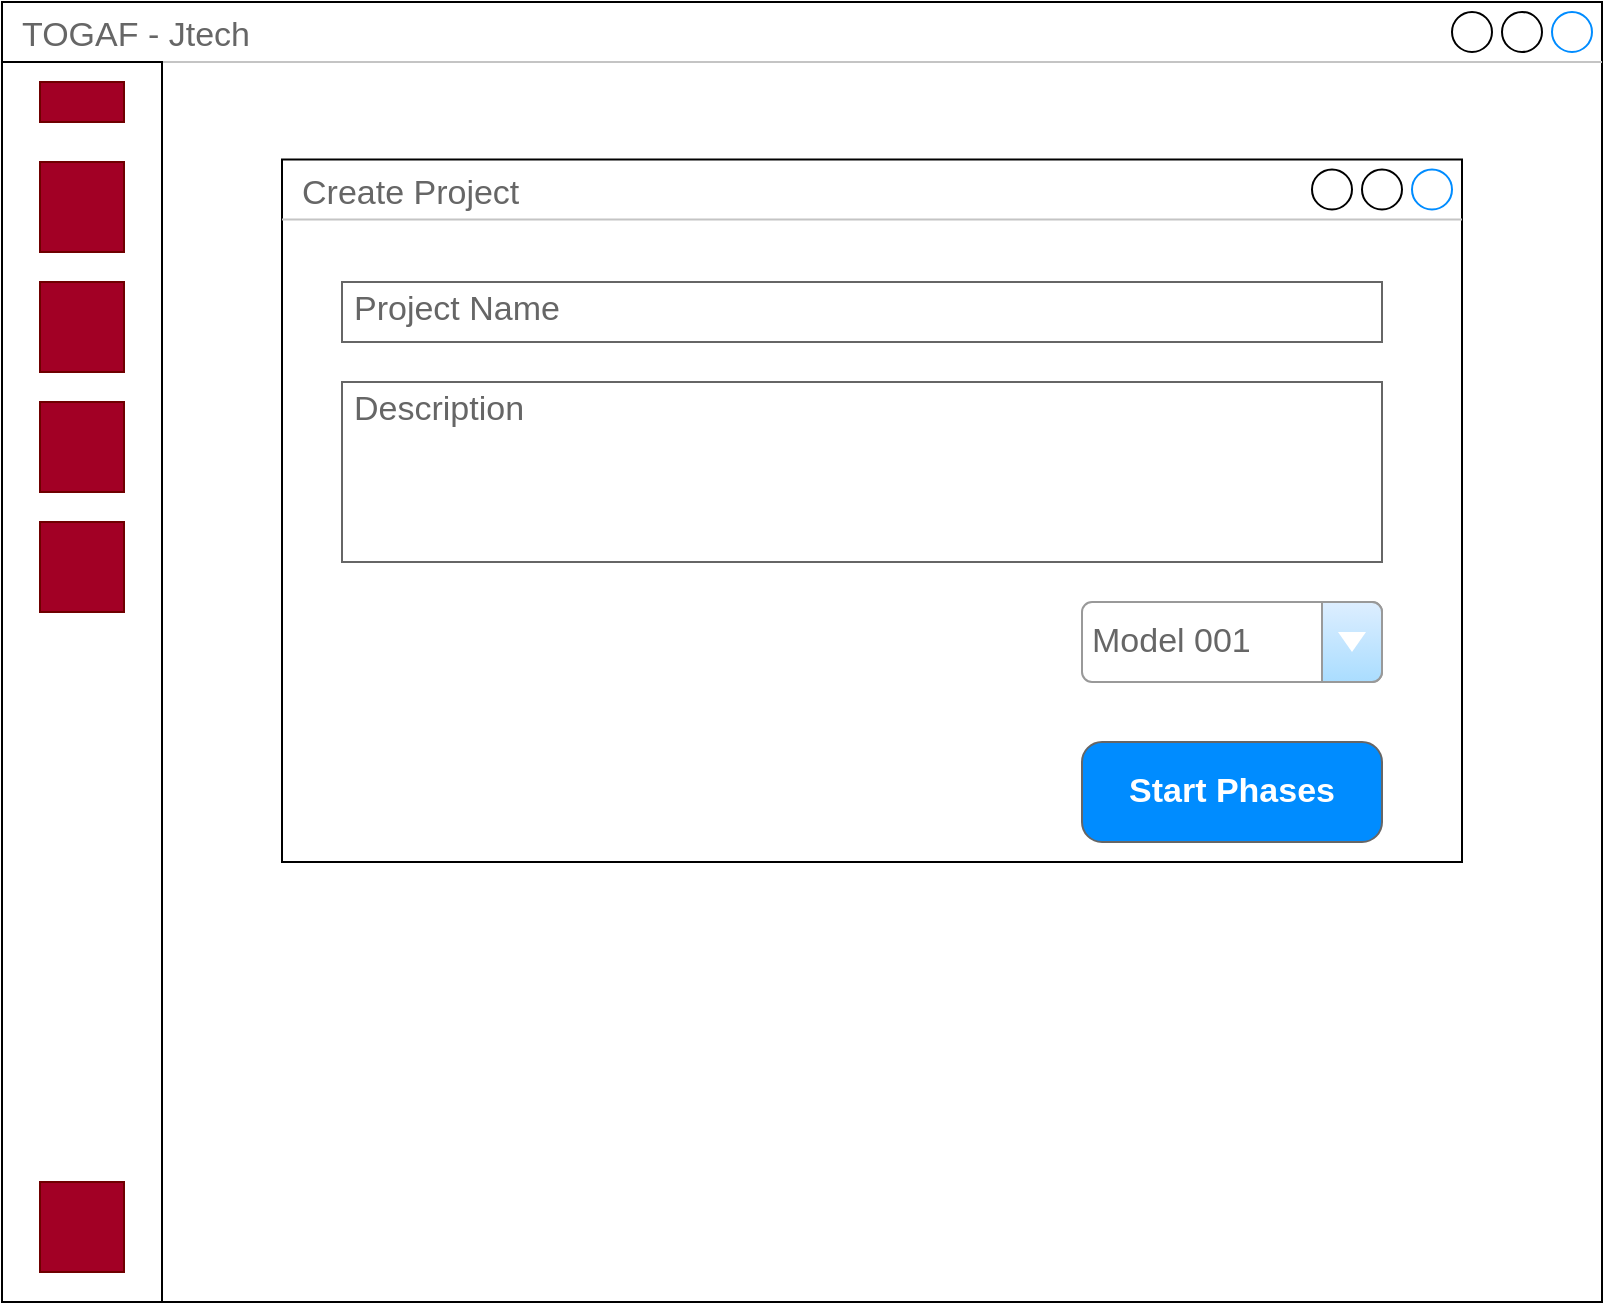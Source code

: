 <mxfile>
    <diagram id="1WUF9ixDnFJiTec8_LQS" name="Create Project">
        <mxGraphModel dx="1611" dy="769" grid="1" gridSize="10" guides="1" tooltips="1" connect="1" arrows="1" fold="1" page="1" pageScale="1" pageWidth="850" pageHeight="1100" math="0" shadow="0">
            <root>
                <mxCell id="0"/>
                <mxCell id="1" parent="0"/>
                <mxCell id="5" value="TOGAF - Jtech" style="strokeWidth=1;shadow=0;dashed=0;align=center;html=1;shape=mxgraph.mockup.containers.window;align=left;verticalAlign=top;spacingLeft=8;strokeColor2=#008cff;strokeColor3=#c4c4c4;fontColor=#666666;mainText=;fontSize=17;labelBackgroundColor=none;" vertex="1" parent="1">
                    <mxGeometry x="30" y="30" width="800" height="650" as="geometry"/>
                </mxCell>
                <mxCell id="6" value="" style="rounded=0;whiteSpace=wrap;html=1;" vertex="1" parent="1">
                    <mxGeometry x="30" y="60" width="80" height="620" as="geometry"/>
                </mxCell>
                <mxCell id="7" value="" style="rounded=0;whiteSpace=wrap;html=1;fillColor=#a20025;fontColor=#ffffff;strokeColor=#6F0000;" vertex="1" parent="1">
                    <mxGeometry x="49" y="620" width="42" height="45" as="geometry"/>
                </mxCell>
                <mxCell id="8" value="" style="rounded=0;whiteSpace=wrap;html=1;fillColor=#a20025;fontColor=#ffffff;strokeColor=#6F0000;" vertex="1" parent="1">
                    <mxGeometry x="49" y="70" width="42" height="20" as="geometry"/>
                </mxCell>
                <mxCell id="9" value="" style="rounded=0;whiteSpace=wrap;html=1;fillColor=#a20025;fontColor=#ffffff;strokeColor=#6F0000;" vertex="1" parent="1">
                    <mxGeometry x="49" y="110" width="42" height="45" as="geometry"/>
                </mxCell>
                <mxCell id="10" value="" style="rounded=0;whiteSpace=wrap;html=1;fillColor=#a20025;fontColor=#ffffff;strokeColor=#6F0000;" vertex="1" parent="1">
                    <mxGeometry x="49" y="170" width="42" height="45" as="geometry"/>
                </mxCell>
                <mxCell id="11" value="" style="rounded=0;whiteSpace=wrap;html=1;fillColor=#a20025;fontColor=#ffffff;strokeColor=#6F0000;" vertex="1" parent="1">
                    <mxGeometry x="49" y="290" width="42" height="45" as="geometry"/>
                </mxCell>
                <mxCell id="12" value="" style="rounded=0;whiteSpace=wrap;html=1;fillColor=#a20025;fontColor=#ffffff;strokeColor=#6F0000;" vertex="1" parent="1">
                    <mxGeometry x="49" y="230" width="42" height="45" as="geometry"/>
                </mxCell>
                <mxCell id="15" value="Create Project" style="strokeWidth=1;shadow=0;dashed=0;align=center;html=1;shape=mxgraph.mockup.containers.window;align=left;verticalAlign=top;spacingLeft=8;strokeColor2=#008cff;strokeColor3=#c4c4c4;fontColor=#666666;mainText=;fontSize=17;labelBackgroundColor=none;" vertex="1" parent="1">
                    <mxGeometry x="170" y="108.75" width="590" height="351.25" as="geometry"/>
                </mxCell>
                <mxCell id="16" value="Project Name" style="strokeWidth=1;shadow=0;dashed=0;align=center;html=1;shape=mxgraph.mockup.text.textBox;fontColor=#666666;align=left;fontSize=17;spacingLeft=4;spacingTop=-3;strokeColor=#666666;mainText=" vertex="1" parent="1">
                    <mxGeometry x="200" y="170" width="520" height="30" as="geometry"/>
                </mxCell>
                <mxCell id="17" value="Description" style="strokeWidth=1;shadow=0;dashed=0;align=center;html=1;shape=mxgraph.mockup.text.textBox;fontColor=#666666;align=left;fontSize=17;spacingLeft=4;spacingTop=-3;strokeColor=#666666;mainText=;verticalAlign=top;" vertex="1" parent="1">
                    <mxGeometry x="200" y="220" width="520" height="90" as="geometry"/>
                </mxCell>
                <mxCell id="18" value="Model 001" style="strokeWidth=1;shadow=0;dashed=0;align=center;html=1;shape=mxgraph.mockup.forms.comboBox;strokeColor=#999999;fillColor=#ddeeff;align=left;fillColor2=#aaddff;mainText=;fontColor=#666666;fontSize=17;spacingLeft=3;" vertex="1" parent="1">
                    <mxGeometry x="570" y="330" width="150" height="40" as="geometry"/>
                </mxCell>
                <mxCell id="20" value="Start Phases" style="strokeWidth=1;shadow=0;dashed=0;align=center;html=1;shape=mxgraph.mockup.buttons.button;strokeColor=#666666;fontColor=#ffffff;mainText=;buttonStyle=round;fontSize=17;fontStyle=1;fillColor=#008cff;whiteSpace=wrap;" vertex="1" parent="1">
                    <mxGeometry x="570" y="400" width="150" height="50" as="geometry"/>
                </mxCell>
            </root>
        </mxGraphModel>
    </diagram>
    <diagram name="Create Model" id="Lv1Tq3uPvHE0QUjVrc5T">
        <mxGraphModel dx="1611" dy="769" grid="1" gridSize="10" guides="1" tooltips="1" connect="1" arrows="1" fold="1" page="1" pageScale="1" pageWidth="850" pageHeight="1100" math="0" shadow="0">
            <root>
                <mxCell id="na6Vlesm24I0Ct-U39-_-0"/>
                <mxCell id="na6Vlesm24I0Ct-U39-_-1" parent="na6Vlesm24I0Ct-U39-_-0"/>
                <mxCell id="na6Vlesm24I0Ct-U39-_-2" value="TOGAF - Jtech" style="strokeWidth=1;shadow=0;dashed=0;align=center;html=1;shape=mxgraph.mockup.containers.window;align=left;verticalAlign=top;spacingLeft=8;strokeColor2=#008cff;strokeColor3=#c4c4c4;fontColor=#666666;mainText=;fontSize=17;labelBackgroundColor=none;" vertex="1" parent="na6Vlesm24I0Ct-U39-_-1">
                    <mxGeometry x="30" y="30" width="800" height="650" as="geometry"/>
                </mxCell>
                <mxCell id="na6Vlesm24I0Ct-U39-_-3" value="" style="rounded=0;whiteSpace=wrap;html=1;" vertex="1" parent="na6Vlesm24I0Ct-U39-_-1">
                    <mxGeometry x="30" y="60" width="80" height="620" as="geometry"/>
                </mxCell>
                <mxCell id="na6Vlesm24I0Ct-U39-_-4" value="" style="rounded=0;whiteSpace=wrap;html=1;fillColor=#a20025;fontColor=#ffffff;strokeColor=#6F0000;" vertex="1" parent="na6Vlesm24I0Ct-U39-_-1">
                    <mxGeometry x="49" y="620" width="42" height="45" as="geometry"/>
                </mxCell>
                <mxCell id="na6Vlesm24I0Ct-U39-_-5" value="" style="rounded=0;whiteSpace=wrap;html=1;fillColor=#a20025;fontColor=#ffffff;strokeColor=#6F0000;" vertex="1" parent="na6Vlesm24I0Ct-U39-_-1">
                    <mxGeometry x="49" y="70" width="42" height="20" as="geometry"/>
                </mxCell>
                <mxCell id="na6Vlesm24I0Ct-U39-_-6" value="" style="rounded=0;whiteSpace=wrap;html=1;fillColor=#a20025;fontColor=#ffffff;strokeColor=#6F0000;" vertex="1" parent="na6Vlesm24I0Ct-U39-_-1">
                    <mxGeometry x="49" y="110" width="42" height="45" as="geometry"/>
                </mxCell>
                <mxCell id="na6Vlesm24I0Ct-U39-_-7" value="" style="rounded=0;whiteSpace=wrap;html=1;fillColor=#a20025;fontColor=#ffffff;strokeColor=#6F0000;" vertex="1" parent="na6Vlesm24I0Ct-U39-_-1">
                    <mxGeometry x="49" y="170" width="42" height="45" as="geometry"/>
                </mxCell>
                <mxCell id="na6Vlesm24I0Ct-U39-_-8" value="" style="rounded=0;whiteSpace=wrap;html=1;fillColor=#a20025;fontColor=#ffffff;strokeColor=#6F0000;" vertex="1" parent="na6Vlesm24I0Ct-U39-_-1">
                    <mxGeometry x="49" y="290" width="42" height="45" as="geometry"/>
                </mxCell>
                <mxCell id="na6Vlesm24I0Ct-U39-_-9" value="" style="rounded=0;whiteSpace=wrap;html=1;fillColor=#a20025;fontColor=#ffffff;strokeColor=#6F0000;" vertex="1" parent="na6Vlesm24I0Ct-U39-_-1">
                    <mxGeometry x="49" y="230" width="42" height="45" as="geometry"/>
                </mxCell>
                <mxCell id="na6Vlesm24I0Ct-U39-_-10" value="Create Model" style="strokeWidth=1;shadow=0;dashed=0;align=center;html=1;shape=mxgraph.mockup.containers.window;align=left;verticalAlign=top;spacingLeft=8;strokeColor2=#008cff;strokeColor3=#c4c4c4;fontColor=#666666;mainText=;fontSize=17;labelBackgroundColor=none;" vertex="1" parent="na6Vlesm24I0Ct-U39-_-1">
                    <mxGeometry x="170" y="108.75" width="590" height="451.25" as="geometry"/>
                </mxCell>
                <mxCell id="na6Vlesm24I0Ct-U39-_-11" value="Model Name" style="strokeWidth=1;shadow=0;dashed=0;align=center;html=1;shape=mxgraph.mockup.text.textBox;fontColor=#666666;align=left;fontSize=17;spacingLeft=4;spacingTop=-3;strokeColor=#666666;mainText=" vertex="1" parent="na6Vlesm24I0Ct-U39-_-1">
                    <mxGeometry x="200" y="170" width="520" height="30" as="geometry"/>
                </mxCell>
                <mxCell id="na6Vlesm24I0Ct-U39-_-12" value="Description" style="strokeWidth=1;shadow=0;dashed=0;align=center;html=1;shape=mxgraph.mockup.text.textBox;fontColor=#666666;align=left;fontSize=17;spacingLeft=4;spacingTop=-3;strokeColor=#666666;mainText=;verticalAlign=top;" vertex="1" parent="na6Vlesm24I0Ct-U39-_-1">
                    <mxGeometry x="200" y="220" width="520" height="90" as="geometry"/>
                </mxCell>
                <mxCell id="qDgoxrQS8slhw-objV7b-0" value="" style="strokeWidth=1;shadow=0;dashed=0;align=center;html=1;shape=mxgraph.mockup.forms.rrect;rSize=0;strokeColor=#999999;fillColor=#ffffff;recursiveResize=0;" vertex="1" parent="na6Vlesm24I0Ct-U39-_-1">
                    <mxGeometry x="200" y="335" width="520" height="125" as="geometry"/>
                </mxCell>
                <mxCell id="qDgoxrQS8slhw-objV7b-1" value="Phase A" style="strokeWidth=1;shadow=0;dashed=0;align=center;html=1;shape=mxgraph.mockup.forms.rrect;rSize=0;fillColor=#eeeeee;strokeColor=#999999;gradientColor=#cccccc;align=left;spacingLeft=4;fontSize=17;fontColor=#666666;labelPosition=right;" vertex="1" parent="qDgoxrQS8slhw-objV7b-0">
                    <mxGeometry x="8" y="7.5" width="15" height="15" as="geometry"/>
                </mxCell>
                <mxCell id="qDgoxrQS8slhw-objV7b-2" value="Phase B" style="strokeWidth=1;shadow=0;dashed=0;align=center;html=1;shape=mxgraph.mockup.forms.rrect;rSize=0;fillColor=#eeeeee;strokeColor=#999999;gradientColor=#cccccc;align=left;spacingLeft=4;fontSize=17;fontColor=#666666;labelPosition=right;" vertex="1" parent="qDgoxrQS8slhw-objV7b-0">
                    <mxGeometry x="8" y="37.5" width="15" height="15" as="geometry"/>
                </mxCell>
                <mxCell id="qDgoxrQS8slhw-objV7b-3" value="Phase C" style="strokeWidth=1;shadow=0;dashed=0;align=center;html=1;shape=mxgraph.mockup.forms.checkbox;rSize=0;resizable=0;fillColor=#aaaaaa;strokeColor=#444444;gradientColor=#666666;align=left;spacingLeft=4;fontSize=17;fontColor=#008cff;labelPosition=right;" vertex="1" parent="qDgoxrQS8slhw-objV7b-0">
                    <mxGeometry x="8" y="67.5" width="15" height="15" as="geometry"/>
                </mxCell>
                <mxCell id="qDgoxrQS8slhw-objV7b-4" value="Phase D" style="strokeWidth=1;shadow=0;dashed=0;align=center;html=1;shape=mxgraph.mockup.forms.rrect;rSize=0;fillColor=#eeeeee;strokeColor=#999999;gradientColor=#cccccc;align=left;spacingLeft=4;fontSize=17;fontColor=#666666;labelPosition=right;" vertex="1" parent="qDgoxrQS8slhw-objV7b-0">
                    <mxGeometry x="8" y="97.5" width="15" height="15" as="geometry"/>
                </mxCell>
                <mxCell id="qDgoxrQS8slhw-objV7b-5" value="Preliminar" style="strokeWidth=1;shadow=0;dashed=0;align=center;html=1;shape=mxgraph.mockup.forms.rrect;rSize=0;fillColor=#eeeeee;strokeColor=#999999;gradientColor=#cccccc;align=left;spacingLeft=4;fontSize=17;fontColor=#666666;labelPosition=right;" vertex="1" parent="na6Vlesm24I0Ct-U39-_-1">
                    <mxGeometry x="620" y="470" width="15" height="15" as="geometry"/>
                </mxCell>
                <mxCell id="qDgoxrQS8slhw-objV7b-8" value="Create" style="strokeWidth=1;shadow=0;dashed=0;align=center;html=1;shape=mxgraph.mockup.buttons.button;strokeColor=#666666;fontColor=#ffffff;mainText=;buttonStyle=round;fontSize=17;fontStyle=1;fillColor=#008cff;whiteSpace=wrap;" vertex="1" parent="na6Vlesm24I0Ct-U39-_-1">
                    <mxGeometry x="570" y="500" width="150" height="50" as="geometry"/>
                </mxCell>
            </root>
        </mxGraphModel>
    </diagram>
    <diagram name="Create Phase" id="bLbG0GPlzgdlSkuPDu8_">
        <mxGraphModel dx="1611" dy="769" grid="1" gridSize="10" guides="1" tooltips="1" connect="1" arrows="1" fold="1" page="1" pageScale="1" pageWidth="850" pageHeight="1100" math="0" shadow="0">
            <root>
                <mxCell id="L7UG-ir532uQwDd4DyLx-0"/>
                <mxCell id="L7UG-ir532uQwDd4DyLx-1" parent="L7UG-ir532uQwDd4DyLx-0"/>
                <mxCell id="L7UG-ir532uQwDd4DyLx-2" value="TOGAF - Jtech" style="strokeWidth=1;shadow=0;dashed=0;align=center;html=1;shape=mxgraph.mockup.containers.window;align=left;verticalAlign=top;spacingLeft=8;strokeColor2=#008cff;strokeColor3=#c4c4c4;fontColor=#666666;mainText=;fontSize=17;labelBackgroundColor=none;" vertex="1" parent="L7UG-ir532uQwDd4DyLx-1">
                    <mxGeometry x="30" y="30" width="800" height="650" as="geometry"/>
                </mxCell>
                <mxCell id="L7UG-ir532uQwDd4DyLx-3" value="" style="rounded=0;whiteSpace=wrap;html=1;" vertex="1" parent="L7UG-ir532uQwDd4DyLx-1">
                    <mxGeometry x="30" y="60" width="80" height="620" as="geometry"/>
                </mxCell>
                <mxCell id="L7UG-ir532uQwDd4DyLx-4" value="" style="rounded=0;whiteSpace=wrap;html=1;fillColor=#a20025;fontColor=#ffffff;strokeColor=#6F0000;" vertex="1" parent="L7UG-ir532uQwDd4DyLx-1">
                    <mxGeometry x="49" y="620" width="42" height="45" as="geometry"/>
                </mxCell>
                <mxCell id="L7UG-ir532uQwDd4DyLx-5" value="" style="rounded=0;whiteSpace=wrap;html=1;fillColor=#a20025;fontColor=#ffffff;strokeColor=#6F0000;" vertex="1" parent="L7UG-ir532uQwDd4DyLx-1">
                    <mxGeometry x="49" y="70" width="42" height="20" as="geometry"/>
                </mxCell>
                <mxCell id="L7UG-ir532uQwDd4DyLx-6" value="" style="rounded=0;whiteSpace=wrap;html=1;fillColor=#a20025;fontColor=#ffffff;strokeColor=#6F0000;" vertex="1" parent="L7UG-ir532uQwDd4DyLx-1">
                    <mxGeometry x="49" y="110" width="42" height="45" as="geometry"/>
                </mxCell>
                <mxCell id="L7UG-ir532uQwDd4DyLx-7" value="" style="rounded=0;whiteSpace=wrap;html=1;fillColor=#a20025;fontColor=#ffffff;strokeColor=#6F0000;" vertex="1" parent="L7UG-ir532uQwDd4DyLx-1">
                    <mxGeometry x="49" y="170" width="42" height="45" as="geometry"/>
                </mxCell>
                <mxCell id="L7UG-ir532uQwDd4DyLx-8" value="" style="rounded=0;whiteSpace=wrap;html=1;fillColor=#a20025;fontColor=#ffffff;strokeColor=#6F0000;" vertex="1" parent="L7UG-ir532uQwDd4DyLx-1">
                    <mxGeometry x="49" y="290" width="42" height="45" as="geometry"/>
                </mxCell>
                <mxCell id="L7UG-ir532uQwDd4DyLx-9" value="" style="rounded=0;whiteSpace=wrap;html=1;fillColor=#a20025;fontColor=#ffffff;strokeColor=#6F0000;" vertex="1" parent="L7UG-ir532uQwDd4DyLx-1">
                    <mxGeometry x="49" y="230" width="42" height="45" as="geometry"/>
                </mxCell>
                <mxCell id="L7UG-ir532uQwDd4DyLx-10" value="Create Phase" style="strokeWidth=1;shadow=0;dashed=0;align=center;html=1;shape=mxgraph.mockup.containers.window;align=left;verticalAlign=top;spacingLeft=8;strokeColor2=#008cff;strokeColor3=#c4c4c4;fontColor=#666666;mainText=;fontSize=17;labelBackgroundColor=none;" vertex="1" parent="L7UG-ir532uQwDd4DyLx-1">
                    <mxGeometry x="170" y="108.75" width="590" height="301.25" as="geometry"/>
                </mxCell>
                <mxCell id="L7UG-ir532uQwDd4DyLx-11" value="Phase Name" style="strokeWidth=1;shadow=0;dashed=0;align=center;html=1;shape=mxgraph.mockup.text.textBox;fontColor=#666666;align=left;fontSize=17;spacingLeft=4;spacingTop=-3;strokeColor=#666666;mainText=" vertex="1" parent="L7UG-ir532uQwDd4DyLx-1">
                    <mxGeometry x="200" y="170" width="520" height="30" as="geometry"/>
                </mxCell>
                <mxCell id="L7UG-ir532uQwDd4DyLx-12" value="Description" style="strokeWidth=1;shadow=0;dashed=0;align=center;html=1;shape=mxgraph.mockup.text.textBox;fontColor=#666666;align=left;fontSize=17;spacingLeft=4;spacingTop=-3;strokeColor=#666666;mainText=;verticalAlign=top;" vertex="1" parent="L7UG-ir532uQwDd4DyLx-1">
                    <mxGeometry x="200" y="220" width="520" height="90" as="geometry"/>
                </mxCell>
                <mxCell id="L7UG-ir532uQwDd4DyLx-19" value="Create" style="strokeWidth=1;shadow=0;dashed=0;align=center;html=1;shape=mxgraph.mockup.buttons.button;strokeColor=#666666;fontColor=#ffffff;mainText=;buttonStyle=round;fontSize=17;fontStyle=1;fillColor=#008cff;whiteSpace=wrap;" vertex="1" parent="L7UG-ir532uQwDd4DyLx-1">
                    <mxGeometry x="570" y="335" width="150" height="50" as="geometry"/>
                </mxCell>
            </root>
        </mxGraphModel>
    </diagram>
    <diagram name="Create User" id="DtVIi4UNR4b2G0UNiL3L">
        <mxGraphModel dx="1611" dy="769" grid="1" gridSize="10" guides="1" tooltips="1" connect="1" arrows="1" fold="1" page="1" pageScale="1" pageWidth="850" pageHeight="1100" math="0" shadow="0">
            <root>
                <mxCell id="w9v7uK6qGDFYIU3bj__4-0"/>
                <mxCell id="w9v7uK6qGDFYIU3bj__4-1" parent="w9v7uK6qGDFYIU3bj__4-0"/>
                <mxCell id="w9v7uK6qGDFYIU3bj__4-2" value="TOGAF - Jtech" style="strokeWidth=1;shadow=0;dashed=0;align=center;html=1;shape=mxgraph.mockup.containers.window;align=left;verticalAlign=top;spacingLeft=8;strokeColor2=#008cff;strokeColor3=#c4c4c4;fontColor=#666666;mainText=;fontSize=17;labelBackgroundColor=none;" vertex="1" parent="w9v7uK6qGDFYIU3bj__4-1">
                    <mxGeometry x="30" y="30" width="800" height="650" as="geometry"/>
                </mxCell>
                <mxCell id="w9v7uK6qGDFYIU3bj__4-3" value="" style="rounded=0;whiteSpace=wrap;html=1;" vertex="1" parent="w9v7uK6qGDFYIU3bj__4-1">
                    <mxGeometry x="30" y="60" width="80" height="620" as="geometry"/>
                </mxCell>
                <mxCell id="w9v7uK6qGDFYIU3bj__4-4" value="" style="rounded=0;whiteSpace=wrap;html=1;fillColor=#a20025;fontColor=#ffffff;strokeColor=#6F0000;" vertex="1" parent="w9v7uK6qGDFYIU3bj__4-1">
                    <mxGeometry x="49" y="620" width="42" height="45" as="geometry"/>
                </mxCell>
                <mxCell id="w9v7uK6qGDFYIU3bj__4-5" value="" style="rounded=0;whiteSpace=wrap;html=1;fillColor=#a20025;fontColor=#ffffff;strokeColor=#6F0000;" vertex="1" parent="w9v7uK6qGDFYIU3bj__4-1">
                    <mxGeometry x="49" y="70" width="42" height="20" as="geometry"/>
                </mxCell>
                <mxCell id="w9v7uK6qGDFYIU3bj__4-6" value="" style="rounded=0;whiteSpace=wrap;html=1;fillColor=#a20025;fontColor=#ffffff;strokeColor=#6F0000;" vertex="1" parent="w9v7uK6qGDFYIU3bj__4-1">
                    <mxGeometry x="49" y="110" width="42" height="45" as="geometry"/>
                </mxCell>
                <mxCell id="w9v7uK6qGDFYIU3bj__4-7" value="" style="rounded=0;whiteSpace=wrap;html=1;fillColor=#a20025;fontColor=#ffffff;strokeColor=#6F0000;" vertex="1" parent="w9v7uK6qGDFYIU3bj__4-1">
                    <mxGeometry x="49" y="170" width="42" height="45" as="geometry"/>
                </mxCell>
                <mxCell id="w9v7uK6qGDFYIU3bj__4-8" value="" style="rounded=0;whiteSpace=wrap;html=1;fillColor=#a20025;fontColor=#ffffff;strokeColor=#6F0000;" vertex="1" parent="w9v7uK6qGDFYIU3bj__4-1">
                    <mxGeometry x="49" y="290" width="42" height="45" as="geometry"/>
                </mxCell>
                <mxCell id="w9v7uK6qGDFYIU3bj__4-9" value="" style="rounded=0;whiteSpace=wrap;html=1;fillColor=#a20025;fontColor=#ffffff;strokeColor=#6F0000;" vertex="1" parent="w9v7uK6qGDFYIU3bj__4-1">
                    <mxGeometry x="49" y="230" width="42" height="45" as="geometry"/>
                </mxCell>
                <mxCell id="w9v7uK6qGDFYIU3bj__4-10" value="Create User" style="strokeWidth=1;shadow=0;dashed=0;align=center;html=1;shape=mxgraph.mockup.containers.window;align=left;verticalAlign=top;spacingLeft=8;strokeColor2=#008cff;strokeColor3=#c4c4c4;fontColor=#666666;mainText=;fontSize=17;labelBackgroundColor=none;" vertex="1" parent="w9v7uK6qGDFYIU3bj__4-1">
                    <mxGeometry x="170" y="108.75" width="590" height="321.25" as="geometry"/>
                </mxCell>
                <mxCell id="w9v7uK6qGDFYIU3bj__4-11" value="Username" style="strokeWidth=1;shadow=0;dashed=0;align=center;html=1;shape=mxgraph.mockup.text.textBox;fontColor=#666666;align=left;fontSize=17;spacingLeft=4;spacingTop=-3;strokeColor=#666666;mainText=" vertex="1" parent="w9v7uK6qGDFYIU3bj__4-1">
                    <mxGeometry x="200" y="170" width="520" height="30" as="geometry"/>
                </mxCell>
                <mxCell id="w9v7uK6qGDFYIU3bj__4-13" value="Create" style="strokeWidth=1;shadow=0;dashed=0;align=center;html=1;shape=mxgraph.mockup.buttons.button;strokeColor=#666666;fontColor=#ffffff;mainText=;buttonStyle=round;fontSize=17;fontStyle=1;fillColor=#008cff;whiteSpace=wrap;" vertex="1" parent="w9v7uK6qGDFYIU3bj__4-1">
                    <mxGeometry x="570" y="350" width="150" height="50" as="geometry"/>
                </mxCell>
                <mxCell id="hE4gFhjG3u23MOkpUZxr-0" value="Email" style="strokeWidth=1;shadow=0;dashed=0;align=center;html=1;shape=mxgraph.mockup.text.textBox;fontColor=#666666;align=left;fontSize=17;spacingLeft=4;spacingTop=-3;strokeColor=#666666;mainText=" vertex="1" parent="w9v7uK6qGDFYIU3bj__4-1">
                    <mxGeometry x="200" y="260" width="520" height="30" as="geometry"/>
                </mxCell>
                <mxCell id="hE4gFhjG3u23MOkpUZxr-1" value="********" style="strokeWidth=1;shadow=0;dashed=0;align=center;html=1;shape=mxgraph.mockup.forms.pwField;strokeColor=#999999;mainText=;align=left;fontColor=#666666;fontSize=17;spacingLeft=3;" vertex="1" parent="w9v7uK6qGDFYIU3bj__4-1">
                    <mxGeometry x="200" y="215" width="320" height="30" as="geometry"/>
                </mxCell>
                <mxCell id="hE4gFhjG3u23MOkpUZxr-2" value="Role - ARCHITECT" style="strokeWidth=1;shadow=0;dashed=0;align=center;html=1;shape=mxgraph.mockup.forms.comboBox;strokeColor=#999999;fillColor=#ddeeff;align=left;fillColor2=#aaddff;mainText=;fontColor=#666666;fontSize=17;spacingLeft=3;" vertex="1" parent="w9v7uK6qGDFYIU3bj__4-1">
                    <mxGeometry x="200" y="305" width="520" height="30" as="geometry"/>
                </mxCell>
            </root>
        </mxGraphModel>
    </diagram>
    <diagram name="Principal_001" id="qPxRpMOn7HUuBA4wGW9T">
        <mxGraphModel dx="1611" dy="769" grid="1" gridSize="10" guides="1" tooltips="1" connect="1" arrows="1" fold="1" page="1" pageScale="1" pageWidth="850" pageHeight="1100" math="0" shadow="0">
            <root>
                <mxCell id="MdjOOLyRF0i8J20XT-2x-0"/>
                <mxCell id="MdjOOLyRF0i8J20XT-2x-1" parent="MdjOOLyRF0i8J20XT-2x-0"/>
                <mxCell id="MdjOOLyRF0i8J20XT-2x-2" value="TOGAF - Jtech" style="strokeWidth=1;shadow=0;dashed=0;align=center;html=1;shape=mxgraph.mockup.containers.window;align=left;verticalAlign=top;spacingLeft=8;strokeColor2=#008cff;strokeColor3=#c4c4c4;fontColor=#666666;mainText=;fontSize=17;labelBackgroundColor=none;" vertex="1" parent="MdjOOLyRF0i8J20XT-2x-1">
                    <mxGeometry x="30" y="30" width="800" height="650" as="geometry"/>
                </mxCell>
                <mxCell id="MdjOOLyRF0i8J20XT-2x-3" value="" style="rounded=0;whiteSpace=wrap;html=1;" vertex="1" parent="MdjOOLyRF0i8J20XT-2x-1">
                    <mxGeometry x="30" y="60" width="80" height="620" as="geometry"/>
                </mxCell>
                <mxCell id="MdjOOLyRF0i8J20XT-2x-4" value="" style="rounded=0;whiteSpace=wrap;html=1;fillColor=#a20025;fontColor=#ffffff;strokeColor=#6F0000;" vertex="1" parent="MdjOOLyRF0i8J20XT-2x-1">
                    <mxGeometry x="49" y="620" width="42" height="45" as="geometry"/>
                </mxCell>
                <mxCell id="MdjOOLyRF0i8J20XT-2x-5" value="" style="rounded=0;whiteSpace=wrap;html=1;fillColor=#a20025;fontColor=#ffffff;strokeColor=#6F0000;" vertex="1" parent="MdjOOLyRF0i8J20XT-2x-1">
                    <mxGeometry x="49" y="70" width="42" height="20" as="geometry"/>
                </mxCell>
                <mxCell id="MdjOOLyRF0i8J20XT-2x-6" value="" style="rounded=0;whiteSpace=wrap;html=1;fillColor=#a20025;fontColor=#ffffff;strokeColor=#6F0000;" vertex="1" parent="MdjOOLyRF0i8J20XT-2x-1">
                    <mxGeometry x="49" y="110" width="42" height="45" as="geometry"/>
                </mxCell>
                <mxCell id="MdjOOLyRF0i8J20XT-2x-7" value="" style="rounded=0;whiteSpace=wrap;html=1;fillColor=#a20025;fontColor=#ffffff;strokeColor=#6F0000;" vertex="1" parent="MdjOOLyRF0i8J20XT-2x-1">
                    <mxGeometry x="49" y="170" width="42" height="45" as="geometry"/>
                </mxCell>
                <mxCell id="MdjOOLyRF0i8J20XT-2x-8" value="" style="rounded=0;whiteSpace=wrap;html=1;fillColor=#a20025;fontColor=#ffffff;strokeColor=#6F0000;" vertex="1" parent="MdjOOLyRF0i8J20XT-2x-1">
                    <mxGeometry x="49" y="290" width="42" height="45" as="geometry"/>
                </mxCell>
                <mxCell id="MdjOOLyRF0i8J20XT-2x-9" value="" style="rounded=0;whiteSpace=wrap;html=1;fillColor=#a20025;fontColor=#ffffff;strokeColor=#6F0000;" vertex="1" parent="MdjOOLyRF0i8J20XT-2x-1">
                    <mxGeometry x="49" y="230" width="42" height="45" as="geometry"/>
                </mxCell>
                <mxCell id="d3a0myzoS9eIHDnfKptv-0" value="Project 001" style="rounded=0;whiteSpace=wrap;html=1;fontSize=32;" vertex="1" parent="MdjOOLyRF0i8J20XT-2x-1">
                    <mxGeometry x="110" y="60" width="720" height="60" as="geometry"/>
                </mxCell>
                <mxCell id="d3a0myzoS9eIHDnfKptv-1" value="&amp;nbsp; Analyst: John Doe&amp;nbsp; &amp;nbsp;|&amp;nbsp; &amp;nbsp;Product Owner: Barry Allen&amp;nbsp; &amp;nbsp;|&amp;nbsp; &amp;nbsp;Architect: Bruce Banner" style="rounded=0;whiteSpace=wrap;html=1;fontSize=17;align=center;" vertex="1" parent="MdjOOLyRF0i8J20XT-2x-1">
                    <mxGeometry x="110" y="120" width="720" height="30" as="geometry"/>
                </mxCell>
                <mxCell id="d3a0myzoS9eIHDnfKptv-5" value="Preliminary Phase" style="rounded=0;whiteSpace=wrap;html=1;fontSize=22;fillColor=#60a917;fontColor=#ffffff;strokeColor=#2D7600;" vertex="1" parent="MdjOOLyRF0i8J20XT-2x-1">
                    <mxGeometry x="115" y="170" width="710" height="40" as="geometry"/>
                </mxCell>
                <mxCell id="d3a0myzoS9eIHDnfKptv-8" value="Phase A - Architecture Vision" style="rounded=0;whiteSpace=wrap;html=1;fontSize=22;fillColor=#60a917;fontColor=#ffffff;strokeColor=#2D7600;" vertex="1" parent="MdjOOLyRF0i8J20XT-2x-1">
                    <mxGeometry x="115" y="210" width="710" height="40" as="geometry"/>
                </mxCell>
                <mxCell id="d3a0myzoS9eIHDnfKptv-9" value="Phase B - Business Architecture" style="rounded=0;whiteSpace=wrap;html=1;fontSize=22;fillColor=#60a917;fontColor=#ffffff;strokeColor=#2D7600;" vertex="1" parent="MdjOOLyRF0i8J20XT-2x-1">
                    <mxGeometry x="115" y="250" width="710" height="40" as="geometry"/>
                </mxCell>
                <mxCell id="d3a0myzoS9eIHDnfKptv-10" value="Phase C - Architecture IT" style="rounded=0;whiteSpace=wrap;html=1;fontSize=22;fillColor=#f0a30a;fontColor=#000000;strokeColor=#BD7000;" vertex="1" parent="MdjOOLyRF0i8J20XT-2x-1">
                    <mxGeometry x="115" y="290" width="710" height="40" as="geometry"/>
                </mxCell>
                <mxCell id="d3a0myzoS9eIHDnfKptv-11" value="Phase F - Migrations" style="rounded=0;whiteSpace=wrap;html=1;fontSize=22;fillColor=#1ba1e2;strokeColor=#006EAF;fontColor=#ffffff;" vertex="1" parent="MdjOOLyRF0i8J20XT-2x-1">
                    <mxGeometry x="115" y="410" width="710" height="40" as="geometry"/>
                </mxCell>
                <mxCell id="d3a0myzoS9eIHDnfKptv-12" value="Phase E - Solutions and Opportunities" style="rounded=0;whiteSpace=wrap;html=1;fontSize=22;fillColor=#1ba1e2;strokeColor=#006EAF;fontColor=#ffffff;" vertex="1" parent="MdjOOLyRF0i8J20XT-2x-1">
                    <mxGeometry x="115" y="370" width="710" height="40" as="geometry"/>
                </mxCell>
                <mxCell id="d3a0myzoS9eIHDnfKptv-13" value="Phase D - Architecture Tecnology" style="rounded=0;whiteSpace=wrap;html=1;fontSize=22;fillColor=#1ba1e2;strokeColor=#006EAF;fontColor=#ffffff;" vertex="1" parent="MdjOOLyRF0i8J20XT-2x-1">
                    <mxGeometry x="115" y="330" width="710" height="40" as="geometry"/>
                </mxCell>
                <mxCell id="d3a0myzoS9eIHDnfKptv-15" value="Phase H - Change Management and Adoption" style="rounded=0;whiteSpace=wrap;html=1;fontSize=22;fillColor=#1ba1e2;strokeColor=#006EAF;fontColor=#ffffff;" vertex="1" parent="MdjOOLyRF0i8J20XT-2x-1">
                    <mxGeometry x="115" y="490" width="710" height="40" as="geometry"/>
                </mxCell>
                <mxCell id="d3a0myzoS9eIHDnfKptv-16" value="Phase G - Deploy" style="rounded=0;whiteSpace=wrap;html=1;fontSize=22;fillColor=#1ba1e2;strokeColor=#006EAF;fontColor=#ffffff;" vertex="1" parent="MdjOOLyRF0i8J20XT-2x-1">
                    <mxGeometry x="115" y="450" width="710" height="40" as="geometry"/>
                </mxCell>
                <mxCell id="d3a0myzoS9eIHDnfKptv-17" value="Completion Phase" style="rounded=0;whiteSpace=wrap;html=1;fontSize=22;fillColor=#1ba1e2;strokeColor=#006EAF;fontColor=#ffffff;" vertex="1" parent="MdjOOLyRF0i8J20XT-2x-1">
                    <mxGeometry x="115" y="530" width="710" height="40" as="geometry"/>
                </mxCell>
                <mxCell id="d3a0myzoS9eIHDnfKptv-18" value="Actual" style="rounded=1;whiteSpace=wrap;html=1;arcSize=50;strokeColor=none;strokeWidth=1;fillColor=#FFBC26;fontColor=#000000;whiteSpace=wrap;align=center;verticalAlign=middle;spacingLeft=0;fontStyle=1;fontSize=14;spacing=10;" vertex="1" parent="MdjOOLyRF0i8J20XT-2x-1">
                    <mxGeometry x="730" y="300" width="75" height="20" as="geometry"/>
                </mxCell>
                <mxCell id="d3a0myzoS9eIHDnfKptv-19" value="finished at 2024-10-01" style="rounded=1;whiteSpace=wrap;html=1;arcSize=50;strokeColor=none;strokeWidth=1;fillColor=#33A64C;fontColor=#FFFFFF;whiteSpace=wrap;align=left;verticalAlign=middle;spacingLeft=0;fontStyle=1;fontSize=14;spacing=10;" vertex="1" parent="MdjOOLyRF0i8J20XT-2x-1">
                    <mxGeometry x="640" y="180" width="170" height="20" as="geometry"/>
                </mxCell>
                <mxCell id="d3a0myzoS9eIHDnfKptv-20" value="finished at 2024-10-01" style="rounded=1;whiteSpace=wrap;html=1;arcSize=50;strokeColor=none;strokeWidth=1;fillColor=#33A64C;fontColor=#FFFFFF;whiteSpace=wrap;align=left;verticalAlign=middle;spacingLeft=0;fontStyle=1;fontSize=14;spacing=10;" vertex="1" parent="MdjOOLyRF0i8J20XT-2x-1">
                    <mxGeometry x="640" y="220" width="170" height="20" as="geometry"/>
                </mxCell>
                <mxCell id="d3a0myzoS9eIHDnfKptv-21" value="finished at 2024-10-01" style="rounded=1;whiteSpace=wrap;html=1;arcSize=50;strokeColor=none;strokeWidth=1;fillColor=#33A64C;fontColor=#FFFFFF;whiteSpace=wrap;align=left;verticalAlign=middle;spacingLeft=0;fontStyle=1;fontSize=14;spacing=10;" vertex="1" parent="MdjOOLyRF0i8J20XT-2x-1">
                    <mxGeometry x="640" y="260" width="170" height="20" as="geometry"/>
                </mxCell>
            </root>
        </mxGraphModel>
    </diagram>
    <diagram name="Principal_002" id="GQNPtwh3N6sKFJV7JlnZ">
        <mxGraphModel dx="1611" dy="769" grid="1" gridSize="10" guides="1" tooltips="1" connect="1" arrows="1" fold="1" page="1" pageScale="1" pageWidth="850" pageHeight="1100" math="0" shadow="0">
            <root>
                <mxCell id="Q9uwfSov2K87gnJPr86l-0"/>
                <mxCell id="Q9uwfSov2K87gnJPr86l-1" parent="Q9uwfSov2K87gnJPr86l-0"/>
                <mxCell id="Q9uwfSov2K87gnJPr86l-2" value="TOGAF - Jtech" style="strokeWidth=1;shadow=0;dashed=0;align=center;html=1;shape=mxgraph.mockup.containers.window;align=left;verticalAlign=top;spacingLeft=8;strokeColor2=#008cff;strokeColor3=#c4c4c4;fontColor=#666666;mainText=;fontSize=17;labelBackgroundColor=none;" vertex="1" parent="Q9uwfSov2K87gnJPr86l-1">
                    <mxGeometry x="30" y="30" width="800" height="650" as="geometry"/>
                </mxCell>
                <mxCell id="Q9uwfSov2K87gnJPr86l-3" value="" style="rounded=0;whiteSpace=wrap;html=1;" vertex="1" parent="Q9uwfSov2K87gnJPr86l-1">
                    <mxGeometry x="30" y="60" width="80" height="620" as="geometry"/>
                </mxCell>
                <mxCell id="Q9uwfSov2K87gnJPr86l-4" value="" style="rounded=0;whiteSpace=wrap;html=1;fillColor=#a20025;fontColor=#ffffff;strokeColor=#6F0000;" vertex="1" parent="Q9uwfSov2K87gnJPr86l-1">
                    <mxGeometry x="49" y="620" width="42" height="45" as="geometry"/>
                </mxCell>
                <mxCell id="Q9uwfSov2K87gnJPr86l-5" value="" style="rounded=0;whiteSpace=wrap;html=1;fillColor=#a20025;fontColor=#ffffff;strokeColor=#6F0000;" vertex="1" parent="Q9uwfSov2K87gnJPr86l-1">
                    <mxGeometry x="49" y="70" width="42" height="20" as="geometry"/>
                </mxCell>
                <mxCell id="Q9uwfSov2K87gnJPr86l-6" value="" style="rounded=0;whiteSpace=wrap;html=1;fillColor=#a20025;fontColor=#ffffff;strokeColor=#6F0000;" vertex="1" parent="Q9uwfSov2K87gnJPr86l-1">
                    <mxGeometry x="49" y="110" width="42" height="45" as="geometry"/>
                </mxCell>
                <mxCell id="Q9uwfSov2K87gnJPr86l-7" value="" style="rounded=0;whiteSpace=wrap;html=1;fillColor=#a20025;fontColor=#ffffff;strokeColor=#6F0000;" vertex="1" parent="Q9uwfSov2K87gnJPr86l-1">
                    <mxGeometry x="49" y="170" width="42" height="45" as="geometry"/>
                </mxCell>
                <mxCell id="Q9uwfSov2K87gnJPr86l-8" value="" style="rounded=0;whiteSpace=wrap;html=1;fillColor=#a20025;fontColor=#ffffff;strokeColor=#6F0000;" vertex="1" parent="Q9uwfSov2K87gnJPr86l-1">
                    <mxGeometry x="49" y="290" width="42" height="45" as="geometry"/>
                </mxCell>
                <mxCell id="Q9uwfSov2K87gnJPr86l-9" value="" style="rounded=0;whiteSpace=wrap;html=1;fillColor=#a20025;fontColor=#ffffff;strokeColor=#6F0000;" vertex="1" parent="Q9uwfSov2K87gnJPr86l-1">
                    <mxGeometry x="49" y="230" width="42" height="45" as="geometry"/>
                </mxCell>
                <mxCell id="Q9uwfSov2K87gnJPr86l-10" value="Project 001" style="rounded=0;whiteSpace=wrap;html=1;fontSize=32;" vertex="1" parent="Q9uwfSov2K87gnJPr86l-1">
                    <mxGeometry x="110" y="60" width="720" height="60" as="geometry"/>
                </mxCell>
                <mxCell id="Q9uwfSov2K87gnJPr86l-11" value="&amp;nbsp; Analyst: John Doe&amp;nbsp; &amp;nbsp;|&amp;nbsp; &amp;nbsp;Product Owner: Barry Allen&amp;nbsp; &amp;nbsp;|&amp;nbsp; &amp;nbsp;Architect: Bruce Banner" style="rounded=0;whiteSpace=wrap;html=1;fontSize=17;align=center;" vertex="1" parent="Q9uwfSov2K87gnJPr86l-1">
                    <mxGeometry x="110" y="120" width="720" height="30" as="geometry"/>
                </mxCell>
                <mxCell id="Q9uwfSov2K87gnJPr86l-15" value="Phase C - Architecture IT" style="rounded=0;whiteSpace=wrap;html=1;fontSize=22;fillColor=#f0a30a;fontColor=#000000;strokeColor=#BD7000;" vertex="1" parent="Q9uwfSov2K87gnJPr86l-1">
                    <mxGeometry x="120" y="155" width="700" height="40" as="geometry"/>
                </mxCell>
                <mxCell id="Q9uwfSov2K87gnJPr86l-22" value="Actual" style="rounded=1;whiteSpace=wrap;html=1;arcSize=50;strokeColor=none;strokeWidth=1;fillColor=#FFBC26;fontColor=#000000;whiteSpace=wrap;align=center;verticalAlign=middle;spacingLeft=0;fontStyle=1;fontSize=14;spacing=10;" vertex="1" parent="Q9uwfSov2K87gnJPr86l-1">
                    <mxGeometry x="730" y="165" width="75" height="20" as="geometry"/>
                </mxCell>
                <mxCell id="Do9wjeyEs2LsNEh7kUDA-0" value="" style="rounded=0;whiteSpace=wrap;html=1;fontSize=22;" vertex="1" parent="Q9uwfSov2K87gnJPr86l-1">
                    <mxGeometry x="120" y="195" width="700" height="465" as="geometry"/>
                </mxCell>
                <mxCell id="Do9wjeyEs2LsNEh7kUDA-3" value="" style="html=1;shadow=0;dashed=0;shape=mxgraph.bootstrap.rrect;rSize=5;strokeColor=#DFDFDF;html=1;whiteSpace=wrap;fillColor=#808080;fontColor=#000000;fontSize=22;" vertex="1" parent="Q9uwfSov2K87gnJPr86l-1">
                    <mxGeometry x="130" y="200" width="680" height="270" as="geometry"/>
                </mxCell>
                <mxCell id="Do9wjeyEs2LsNEh7kUDA-4" value="Commentary" style="html=1;shadow=0;dashed=0;shape=mxgraph.bootstrap.topButton;strokeColor=inherit;fillColor=#FFB366;rSize=5;perimeter=none;whiteSpace=wrap;resizeWidth=1;align=left;spacing=20;fontSize=14;" vertex="1" parent="Do9wjeyEs2LsNEh7kUDA-3">
                    <mxGeometry width="680" height="40" relative="1" as="geometry"/>
                </mxCell>
                <mxCell id="Do9wjeyEs2LsNEh7kUDA-5" value="&lt;span style=&quot;font-size: 20px;&quot;&gt;&lt;b&gt;Comentary&lt;/b&gt;&lt;/span&gt;" style="perimeter=none;html=1;whiteSpace=wrap;fillColor=none;strokeColor=none;resizeWidth=1;verticalAlign=top;align=left;spacing=20;spacingTop=-10;fontSize=14;" vertex="1" parent="Do9wjeyEs2LsNEh7kUDA-3">
                    <mxGeometry width="680" height="120" relative="1" as="geometry">
                        <mxPoint y="40" as="offset"/>
                    </mxGeometry>
                </mxCell>
                <mxCell id="Do9wjeyEs2LsNEh7kUDA-6" value="Comment" style="html=1;shadow=0;dashed=0;shape=mxgraph.bootstrap.rrect;rSize=5;perimeter=none;whiteSpace=wrap;fillColor=#0085FC;strokeColor=none;fontColor=#ffffff;resizeWidth=1;fontSize=14;" vertex="1" parent="Do9wjeyEs2LsNEh7kUDA-3">
                    <mxGeometry y="1" width="102" height="40" relative="1" as="geometry">
                        <mxPoint x="20" y="-60" as="offset"/>
                    </mxGeometry>
                </mxCell>
                <mxCell id="Do9wjeyEs2LsNEh7kUDA-8" value="Attach File" style="html=1;shadow=0;dashed=0;shape=mxgraph.bootstrap.rrect;rSize=5;strokeColor=none;strokeWidth=1;fillColor=#0085FC;fontColor=#FFFFFF;whiteSpace=wrap;align=center;verticalAlign=middle;spacingLeft=0;fontStyle=0;fontSize=16;spacing=5;" vertex="1" parent="Q9uwfSov2K87gnJPr86l-1">
                    <mxGeometry x="700" y="480" width="110" height="40" as="geometry"/>
                </mxCell>
                <mxCell id="Do9wjeyEs2LsNEh7kUDA-9" value="Document001.docx" style="fillColor=none;strokeColor=none;html=1;fontColor=#0057D8;align=left;fontSize=12;sketch=0;" vertex="1" parent="Q9uwfSov2K87gnJPr86l-1">
                    <mxGeometry x="155" y="487" width="125" height="33" as="geometry"/>
                </mxCell>
                <mxCell id="Do9wjeyEs2LsNEh7kUDA-10" value="" style="html=1;shadow=0;dashed=0;shape=mxgraph.atlassian.checkbox;fillColor=#008465;strokeColor=none;html=1;sketch=0;fontSize=22;" vertex="1" parent="Q9uwfSov2K87gnJPr86l-1">
                    <mxGeometry x="130" y="496" width="14" height="14" as="geometry"/>
                </mxCell>
                <mxCell id="Do9wjeyEs2LsNEh7kUDA-12" value="Document002.pdf" style="fillColor=none;strokeColor=none;html=1;fontColor=#0057D8;align=left;fontSize=12;sketch=0;" vertex="1" parent="Q9uwfSov2K87gnJPr86l-1">
                    <mxGeometry x="305" y="487" width="125" height="33" as="geometry"/>
                </mxCell>
                <mxCell id="Do9wjeyEs2LsNEh7kUDA-13" value="" style="html=1;shadow=0;dashed=0;shape=mxgraph.atlassian.checkbox;fillColor=#008465;strokeColor=none;html=1;sketch=0;fontSize=22;" vertex="1" parent="Q9uwfSov2K87gnJPr86l-1">
                    <mxGeometry x="280" y="496" width="14" height="14" as="geometry"/>
                </mxCell>
            </root>
        </mxGraphModel>
    </diagram>
</mxfile>
